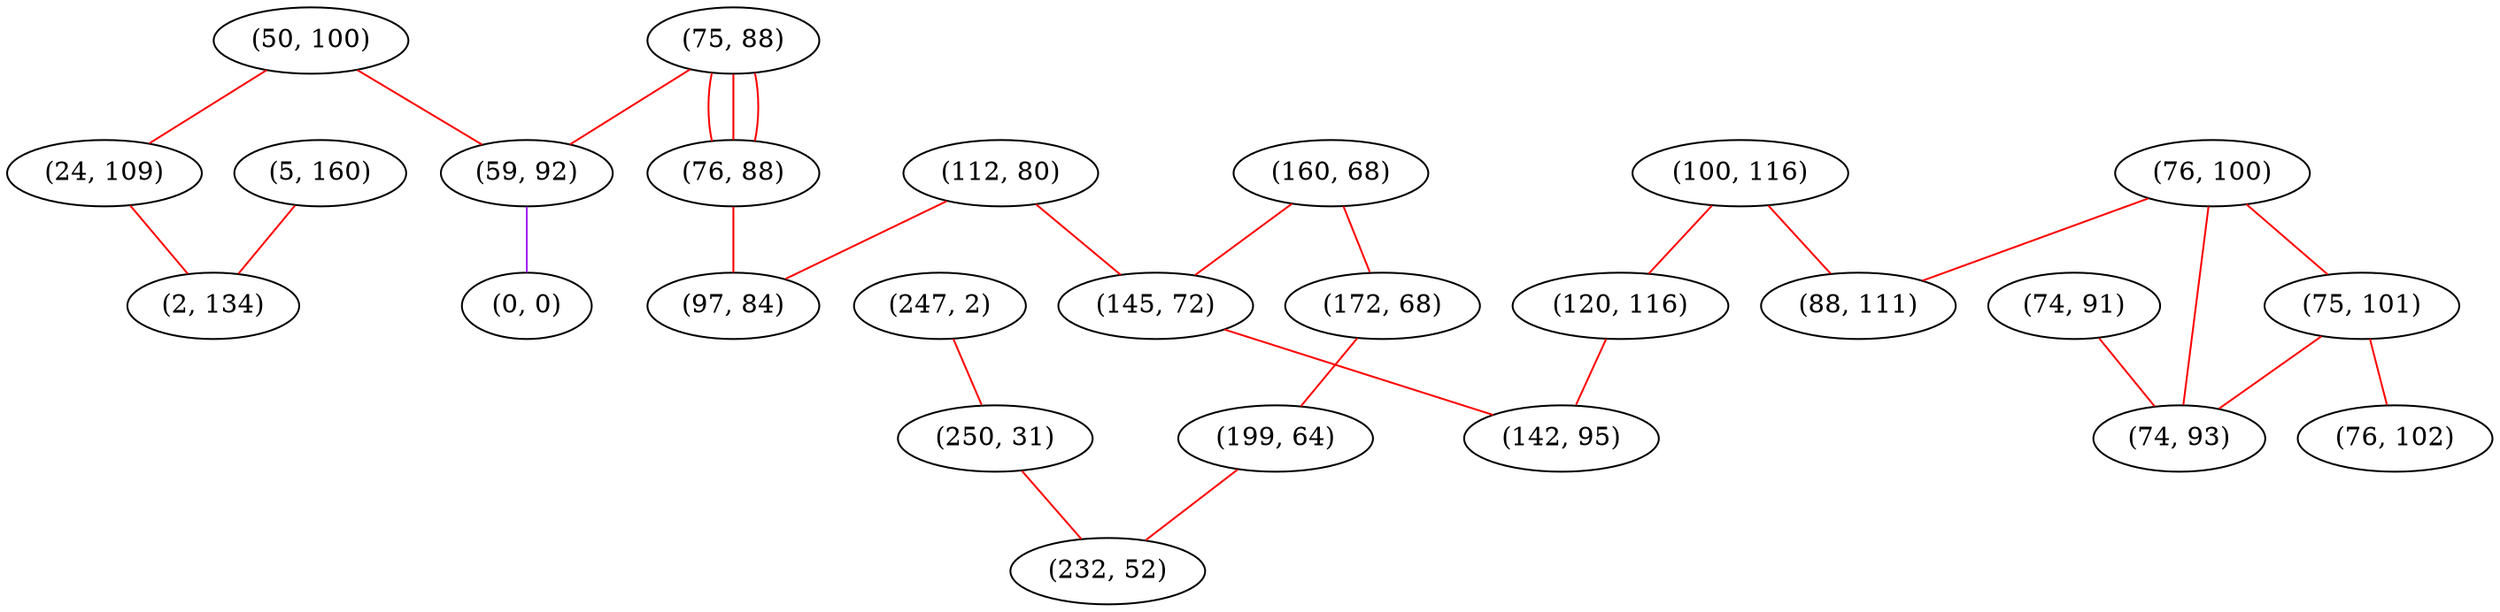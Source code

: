 graph "" {
"(50, 100)";
"(247, 2)";
"(76, 100)";
"(5, 160)";
"(160, 68)";
"(75, 88)";
"(100, 116)";
"(59, 92)";
"(120, 116)";
"(112, 80)";
"(88, 111)";
"(76, 88)";
"(24, 109)";
"(74, 91)";
"(97, 84)";
"(145, 72)";
"(2, 134)";
"(75, 101)";
"(76, 102)";
"(250, 31)";
"(172, 68)";
"(199, 64)";
"(142, 95)";
"(0, 0)";
"(232, 52)";
"(74, 93)";
"(50, 100)" -- "(59, 92)"  [color=red, key=0, weight=1];
"(50, 100)" -- "(24, 109)"  [color=red, key=0, weight=1];
"(247, 2)" -- "(250, 31)"  [color=red, key=0, weight=1];
"(76, 100)" -- "(74, 93)"  [color=red, key=0, weight=1];
"(76, 100)" -- "(88, 111)"  [color=red, key=0, weight=1];
"(76, 100)" -- "(75, 101)"  [color=red, key=0, weight=1];
"(5, 160)" -- "(2, 134)"  [color=red, key=0, weight=1];
"(160, 68)" -- "(145, 72)"  [color=red, key=0, weight=1];
"(160, 68)" -- "(172, 68)"  [color=red, key=0, weight=1];
"(75, 88)" -- "(59, 92)"  [color=red, key=0, weight=1];
"(75, 88)" -- "(76, 88)"  [color=red, key=0, weight=1];
"(75, 88)" -- "(76, 88)"  [color=red, key=1, weight=1];
"(75, 88)" -- "(76, 88)"  [color=red, key=2, weight=1];
"(100, 116)" -- "(88, 111)"  [color=red, key=0, weight=1];
"(100, 116)" -- "(120, 116)"  [color=red, key=0, weight=1];
"(59, 92)" -- "(0, 0)"  [color=purple, key=0, weight=4];
"(120, 116)" -- "(142, 95)"  [color=red, key=0, weight=1];
"(112, 80)" -- "(145, 72)"  [color=red, key=0, weight=1];
"(112, 80)" -- "(97, 84)"  [color=red, key=0, weight=1];
"(76, 88)" -- "(97, 84)"  [color=red, key=0, weight=1];
"(24, 109)" -- "(2, 134)"  [color=red, key=0, weight=1];
"(74, 91)" -- "(74, 93)"  [color=red, key=0, weight=1];
"(145, 72)" -- "(142, 95)"  [color=red, key=0, weight=1];
"(75, 101)" -- "(74, 93)"  [color=red, key=0, weight=1];
"(75, 101)" -- "(76, 102)"  [color=red, key=0, weight=1];
"(250, 31)" -- "(232, 52)"  [color=red, key=0, weight=1];
"(172, 68)" -- "(199, 64)"  [color=red, key=0, weight=1];
"(199, 64)" -- "(232, 52)"  [color=red, key=0, weight=1];
}
